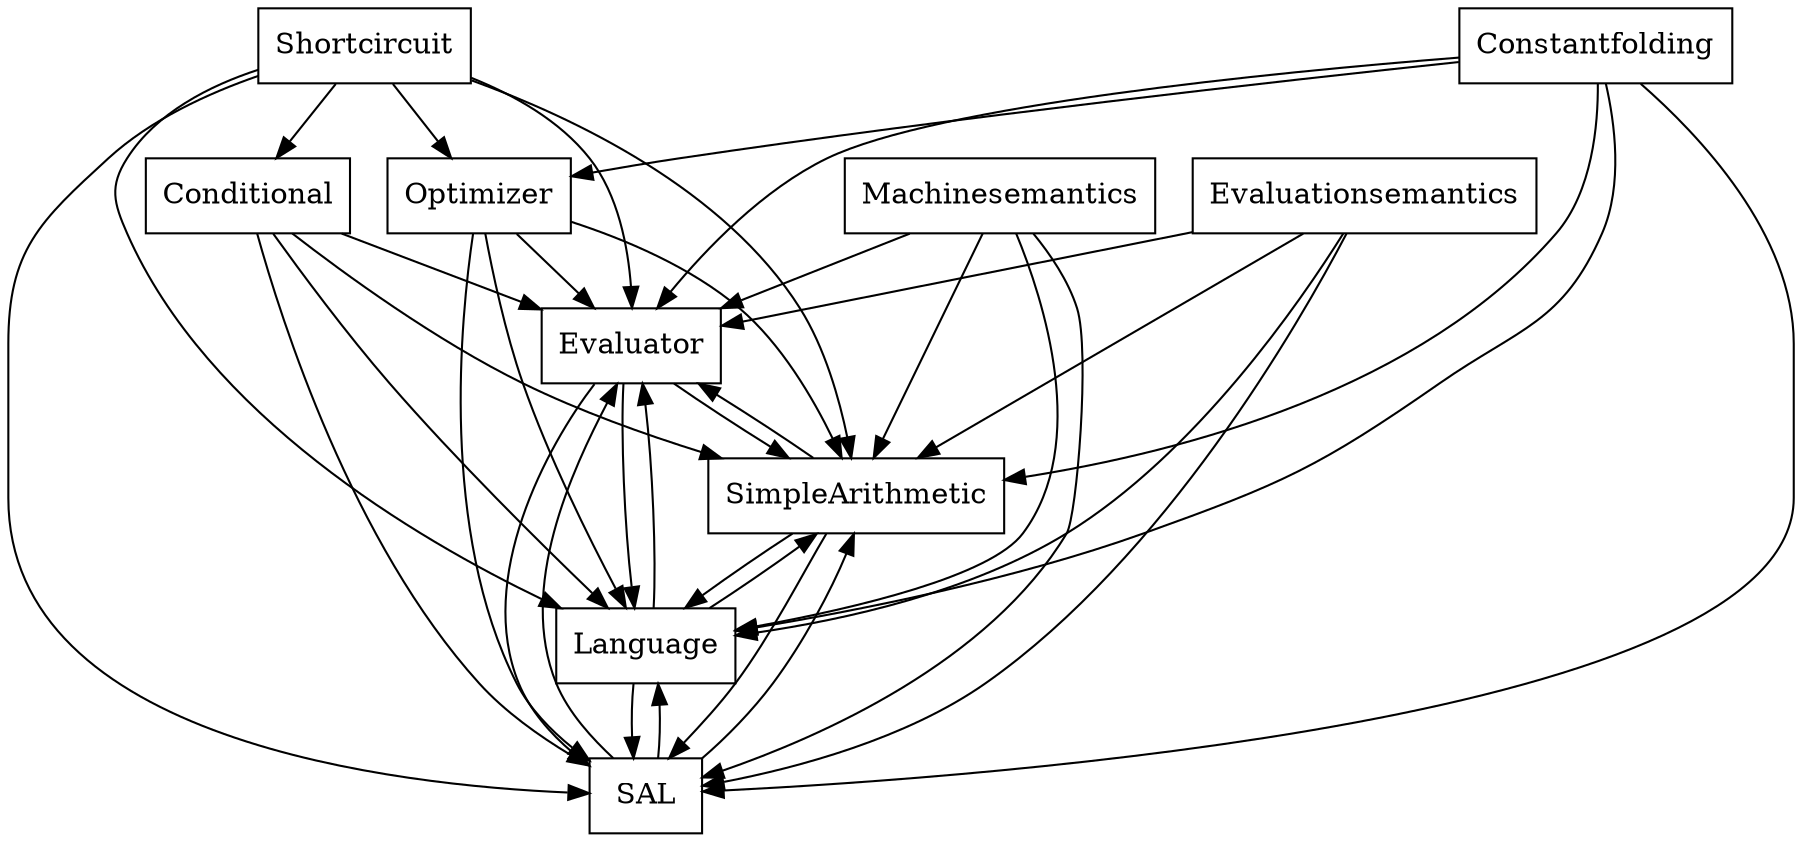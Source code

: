 digraph{
graph [rankdir=TB];
node [shape=box];
edge [arrowhead=normal];
0[label="Evaluator",]
1[label="Shortcircuit",]
2[label="Optimizer",]
3[label="Conditional",]
4[label="SimpleArithmetic",]
5[label="SAL",]
6[label="Language",]
7[label="Evaluationsemantics",]
8[label="Constantfolding",]
9[label="Machinesemantics",]
0->4[label="",]
0->5[label="",]
0->6[label="",]
1->0[label="",]
1->2[label="",]
1->3[label="",]
1->4[label="",]
1->5[label="",]
1->6[label="",]
2->0[label="",]
2->4[label="",]
2->5[label="",]
2->6[label="",]
3->0[label="",]
3->4[label="",]
3->5[label="",]
3->6[label="",]
4->0[label="",]
4->5[label="",]
4->6[label="",]
5->0[label="",]
5->4[label="",]
5->6[label="",]
6->0[label="",]
6->4[label="",]
6->5[label="",]
7->0[label="",]
7->4[label="",]
7->5[label="",]
7->6[label="",]
8->0[label="",]
8->2[label="",]
8->4[label="",]
8->5[label="",]
8->6[label="",]
9->0[label="",]
9->4[label="",]
9->5[label="",]
9->6[label="",]
}
